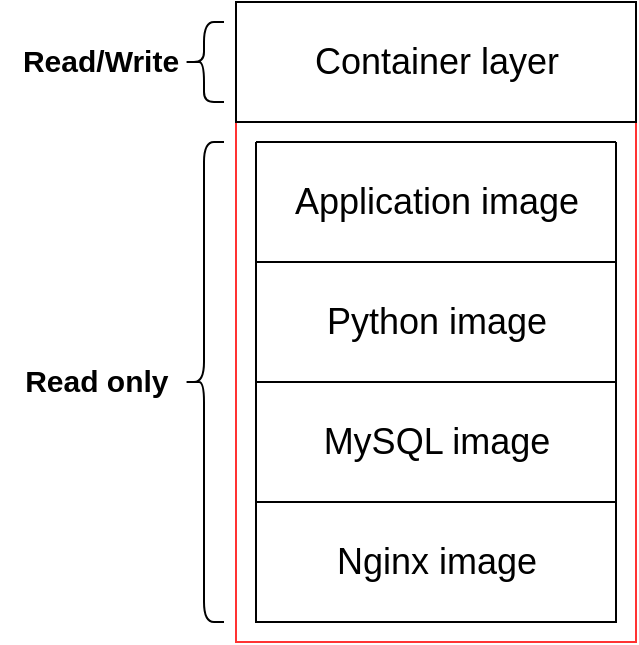 <mxfile version="16.5.6" type="github">
  <diagram id="prtHgNgQTEPvFCAcTncT" name="Page-1">
    <mxGraphModel dx="782" dy="436" grid="1" gridSize="10" guides="1" tooltips="1" connect="1" arrows="1" fold="1" page="1" pageScale="1" pageWidth="827" pageHeight="1169" math="0" shadow="0">
      <root>
        <mxCell id="0" />
        <mxCell id="1" parent="0" />
        <mxCell id="pY_blO6SuWpe66ele8xy-3" value="" style="rounded=0;whiteSpace=wrap;html=1;fontSize=15;strokeColor=#FF3333;" vertex="1" parent="1">
          <mxGeometry x="260" y="160" width="200" height="260" as="geometry" />
        </mxCell>
        <mxCell id="mFB66o9sB7t4NMZbkuxG-1" value="" style="swimlane;startSize=0;" parent="1" vertex="1">
          <mxGeometry x="270" y="170" width="180" height="60" as="geometry" />
        </mxCell>
        <mxCell id="mFB66o9sB7t4NMZbkuxG-2" value="Application image" style="text;html=1;align=center;verticalAlign=middle;resizable=0;points=[];autosize=1;strokeColor=none;fillColor=none;fontSize=18;" parent="mFB66o9sB7t4NMZbkuxG-1" vertex="1">
          <mxGeometry x="10" y="15" width="160" height="30" as="geometry" />
        </mxCell>
        <mxCell id="mFB66o9sB7t4NMZbkuxG-3" value="" style="swimlane;startSize=0;" parent="1" vertex="1">
          <mxGeometry x="270" y="230" width="180" height="60" as="geometry" />
        </mxCell>
        <mxCell id="mFB66o9sB7t4NMZbkuxG-4" value="Python image" style="text;html=1;align=center;verticalAlign=middle;resizable=0;points=[];autosize=1;strokeColor=none;fillColor=none;fontSize=18;" parent="mFB66o9sB7t4NMZbkuxG-3" vertex="1">
          <mxGeometry x="25" y="15" width="130" height="30" as="geometry" />
        </mxCell>
        <mxCell id="mFB66o9sB7t4NMZbkuxG-5" value="" style="swimlane;startSize=0;" parent="1" vertex="1">
          <mxGeometry x="270" y="290" width="180" height="60" as="geometry" />
        </mxCell>
        <mxCell id="mFB66o9sB7t4NMZbkuxG-6" value="MySQL image" style="text;html=1;align=center;verticalAlign=middle;resizable=0;points=[];autosize=1;strokeColor=none;fillColor=none;fontSize=18;" parent="mFB66o9sB7t4NMZbkuxG-5" vertex="1">
          <mxGeometry x="25" y="15" width="130" height="30" as="geometry" />
        </mxCell>
        <mxCell id="mFB66o9sB7t4NMZbkuxG-7" value="" style="swimlane;startSize=0;" parent="1" vertex="1">
          <mxGeometry x="270" y="350" width="180" height="60" as="geometry" />
        </mxCell>
        <mxCell id="mFB66o9sB7t4NMZbkuxG-8" value="Nginx image" style="text;html=1;align=center;verticalAlign=middle;resizable=0;points=[];autosize=1;strokeColor=none;fillColor=none;fontSize=18;" parent="mFB66o9sB7t4NMZbkuxG-7" vertex="1">
          <mxGeometry x="30" y="15" width="120" height="30" as="geometry" />
        </mxCell>
        <mxCell id="pY_blO6SuWpe66ele8xy-1" value="" style="shape=curlyBracket;whiteSpace=wrap;html=1;rounded=1;" vertex="1" parent="1">
          <mxGeometry x="234" y="170" width="20" height="240" as="geometry" />
        </mxCell>
        <mxCell id="pY_blO6SuWpe66ele8xy-2" value="&lt;font style=&quot;font-size: 15px&quot;&gt;Read only&amp;nbsp;&lt;/font&gt;" style="text;strokeColor=none;fillColor=none;html=1;fontSize=24;fontStyle=1;verticalAlign=middle;align=center;" vertex="1" parent="1">
          <mxGeometry x="142" y="267" width="100" height="40" as="geometry" />
        </mxCell>
        <mxCell id="pY_blO6SuWpe66ele8xy-4" value="" style="rounded=0;whiteSpace=wrap;html=1;fontSize=15;strokeColor=#000000;" vertex="1" parent="1">
          <mxGeometry x="260" y="100" width="200" height="60" as="geometry" />
        </mxCell>
        <mxCell id="pY_blO6SuWpe66ele8xy-5" value="" style="shape=curlyBracket;whiteSpace=wrap;html=1;rounded=1;" vertex="1" parent="1">
          <mxGeometry x="234" y="110" width="20" height="40" as="geometry" />
        </mxCell>
        <mxCell id="pY_blO6SuWpe66ele8xy-6" value="&lt;span style=&quot;font-size: 15px&quot;&gt;Read/Write&lt;/span&gt;" style="text;strokeColor=none;fillColor=none;html=1;fontSize=24;fontStyle=1;verticalAlign=middle;align=center;" vertex="1" parent="1">
          <mxGeometry x="142" y="107" width="100" height="40" as="geometry" />
        </mxCell>
        <mxCell id="pY_blO6SuWpe66ele8xy-7" value="Container layer" style="text;html=1;align=center;verticalAlign=middle;resizable=0;points=[];autosize=1;strokeColor=none;fillColor=none;fontSize=18;" vertex="1" parent="1">
          <mxGeometry x="290" y="115" width="140" height="30" as="geometry" />
        </mxCell>
      </root>
    </mxGraphModel>
  </diagram>
</mxfile>
